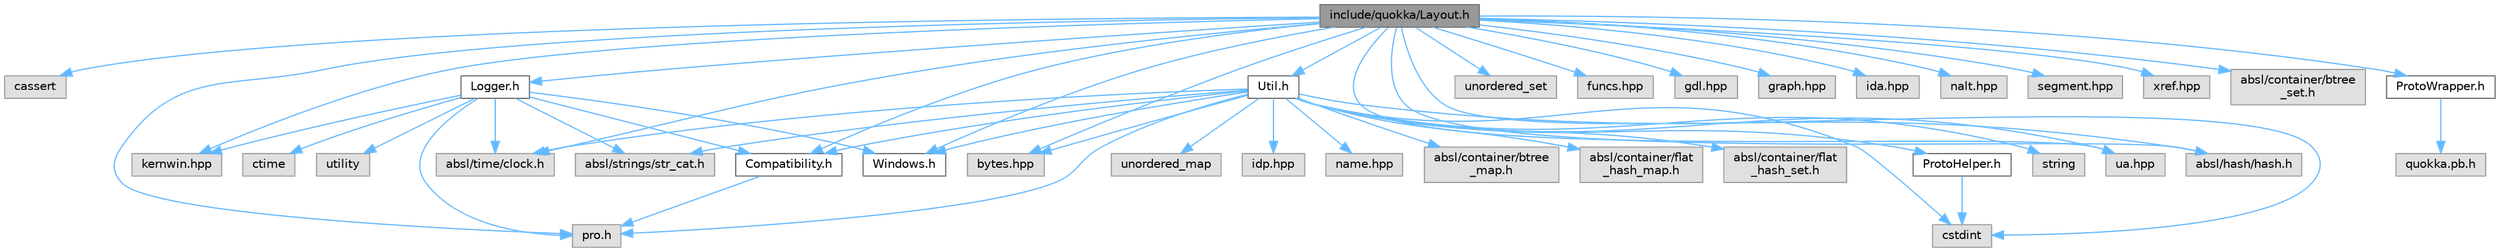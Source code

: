 digraph "include/quokka/Layout.h"
{
 // LATEX_PDF_SIZE
  bgcolor="transparent";
  edge [fontname=Helvetica,fontsize=10,labelfontname=Helvetica,labelfontsize=10];
  node [fontname=Helvetica,fontsize=10,shape=box,height=0.2,width=0.4];
  Node1 [id="Node000001",label="include/quokka/Layout.h",height=0.2,width=0.4,color="gray40", fillcolor="grey60", style="filled", fontcolor="black",tooltip=" "];
  Node1 -> Node2 [id="edge1_Node000001_Node000002",color="steelblue1",style="solid",tooltip=" "];
  Node2 [id="Node000002",label="cassert",height=0.2,width=0.4,color="grey60", fillcolor="#E0E0E0", style="filled",tooltip=" "];
  Node1 -> Node3 [id="edge2_Node000001_Node000003",color="steelblue1",style="solid",tooltip=" "];
  Node3 [id="Node000003",label="cstdint",height=0.2,width=0.4,color="grey60", fillcolor="#E0E0E0", style="filled",tooltip=" "];
  Node1 -> Node4 [id="edge3_Node000001_Node000004",color="steelblue1",style="solid",tooltip=" "];
  Node4 [id="Node000004",label="unordered_set",height=0.2,width=0.4,color="grey60", fillcolor="#E0E0E0", style="filled",tooltip=" "];
  Node1 -> Node5 [id="edge4_Node000001_Node000005",color="steelblue1",style="solid",tooltip=" "];
  Node5 [id="Node000005",label="Compatibility.h",height=0.2,width=0.4,color="grey40", fillcolor="white", style="filled",URL="$Compatibility_8h.html",tooltip=" "];
  Node5 -> Node6 [id="edge5_Node000005_Node000006",color="steelblue1",style="solid",tooltip=" "];
  Node6 [id="Node000006",label="pro.h",height=0.2,width=0.4,color="grey60", fillcolor="#E0E0E0", style="filled",tooltip=" "];
  Node1 -> Node6 [id="edge6_Node000001_Node000006",color="steelblue1",style="solid",tooltip=" "];
  Node1 -> Node7 [id="edge7_Node000001_Node000007",color="steelblue1",style="solid",tooltip=" "];
  Node7 [id="Node000007",label="bytes.hpp",height=0.2,width=0.4,color="grey60", fillcolor="#E0E0E0", style="filled",tooltip=" "];
  Node1 -> Node8 [id="edge8_Node000001_Node000008",color="steelblue1",style="solid",tooltip=" "];
  Node8 [id="Node000008",label="funcs.hpp",height=0.2,width=0.4,color="grey60", fillcolor="#E0E0E0", style="filled",tooltip=" "];
  Node1 -> Node9 [id="edge9_Node000001_Node000009",color="steelblue1",style="solid",tooltip=" "];
  Node9 [id="Node000009",label="gdl.hpp",height=0.2,width=0.4,color="grey60", fillcolor="#E0E0E0", style="filled",tooltip=" "];
  Node1 -> Node10 [id="edge10_Node000001_Node000010",color="steelblue1",style="solid",tooltip=" "];
  Node10 [id="Node000010",label="graph.hpp",height=0.2,width=0.4,color="grey60", fillcolor="#E0E0E0", style="filled",tooltip=" "];
  Node1 -> Node11 [id="edge11_Node000001_Node000011",color="steelblue1",style="solid",tooltip=" "];
  Node11 [id="Node000011",label="ida.hpp",height=0.2,width=0.4,color="grey60", fillcolor="#E0E0E0", style="filled",tooltip=" "];
  Node1 -> Node12 [id="edge12_Node000001_Node000012",color="steelblue1",style="solid",tooltip=" "];
  Node12 [id="Node000012",label="kernwin.hpp",height=0.2,width=0.4,color="grey60", fillcolor="#E0E0E0", style="filled",tooltip=" "];
  Node1 -> Node13 [id="edge13_Node000001_Node000013",color="steelblue1",style="solid",tooltip=" "];
  Node13 [id="Node000013",label="nalt.hpp",height=0.2,width=0.4,color="grey60", fillcolor="#E0E0E0", style="filled",tooltip=" "];
  Node1 -> Node14 [id="edge14_Node000001_Node000014",color="steelblue1",style="solid",tooltip=" "];
  Node14 [id="Node000014",label="segment.hpp",height=0.2,width=0.4,color="grey60", fillcolor="#E0E0E0", style="filled",tooltip=" "];
  Node1 -> Node15 [id="edge15_Node000001_Node000015",color="steelblue1",style="solid",tooltip=" "];
  Node15 [id="Node000015",label="ua.hpp",height=0.2,width=0.4,color="grey60", fillcolor="#E0E0E0", style="filled",tooltip=" "];
  Node1 -> Node16 [id="edge16_Node000001_Node000016",color="steelblue1",style="solid",tooltip=" "];
  Node16 [id="Node000016",label="xref.hpp",height=0.2,width=0.4,color="grey60", fillcolor="#E0E0E0", style="filled",tooltip=" "];
  Node1 -> Node17 [id="edge17_Node000001_Node000017",color="steelblue1",style="solid",tooltip=" "];
  Node17 [id="Node000017",label="absl/container/btree\l_set.h",height=0.2,width=0.4,color="grey60", fillcolor="#E0E0E0", style="filled",tooltip=" "];
  Node1 -> Node18 [id="edge18_Node000001_Node000018",color="steelblue1",style="solid",tooltip=" "];
  Node18 [id="Node000018",label="absl/hash/hash.h",height=0.2,width=0.4,color="grey60", fillcolor="#E0E0E0", style="filled",tooltip=" "];
  Node1 -> Node19 [id="edge19_Node000001_Node000019",color="steelblue1",style="solid",tooltip=" "];
  Node19 [id="Node000019",label="absl/time/clock.h",height=0.2,width=0.4,color="grey60", fillcolor="#E0E0E0", style="filled",tooltip=" "];
  Node1 -> Node20 [id="edge20_Node000001_Node000020",color="steelblue1",style="solid",tooltip=" "];
  Node20 [id="Node000020",label="Logger.h",height=0.2,width=0.4,color="grey40", fillcolor="white", style="filled",URL="$Logger_8h.html",tooltip=" "];
  Node20 -> Node21 [id="edge21_Node000020_Node000021",color="steelblue1",style="solid",tooltip=" "];
  Node21 [id="Node000021",label="ctime",height=0.2,width=0.4,color="grey60", fillcolor="#E0E0E0", style="filled",tooltip=" "];
  Node20 -> Node22 [id="edge22_Node000020_Node000022",color="steelblue1",style="solid",tooltip=" "];
  Node22 [id="Node000022",label="utility",height=0.2,width=0.4,color="grey60", fillcolor="#E0E0E0", style="filled",tooltip=" "];
  Node20 -> Node5 [id="edge23_Node000020_Node000005",color="steelblue1",style="solid",tooltip=" "];
  Node20 -> Node6 [id="edge24_Node000020_Node000006",color="steelblue1",style="solid",tooltip=" "];
  Node20 -> Node12 [id="edge25_Node000020_Node000012",color="steelblue1",style="solid",tooltip=" "];
  Node20 -> Node23 [id="edge26_Node000020_Node000023",color="steelblue1",style="solid",tooltip=" "];
  Node23 [id="Node000023",label="absl/strings/str_cat.h",height=0.2,width=0.4,color="grey60", fillcolor="#E0E0E0", style="filled",tooltip=" "];
  Node20 -> Node19 [id="edge27_Node000020_Node000019",color="steelblue1",style="solid",tooltip=" "];
  Node20 -> Node24 [id="edge28_Node000020_Node000024",color="steelblue1",style="solid",tooltip=" "];
  Node24 [id="Node000024",label="Windows.h",height=0.2,width=0.4,color="grey40", fillcolor="white", style="filled",URL="$Windows_8h.html",tooltip=" "];
  Node1 -> Node25 [id="edge29_Node000001_Node000025",color="steelblue1",style="solid",tooltip=" "];
  Node25 [id="Node000025",label="ProtoWrapper.h",height=0.2,width=0.4,color="grey40", fillcolor="white", style="filled",URL="$ProtoWrapper_8h.html",tooltip=" "];
  Node25 -> Node26 [id="edge30_Node000025_Node000026",color="steelblue1",style="solid",tooltip=" "];
  Node26 [id="Node000026",label="quokka.pb.h",height=0.2,width=0.4,color="grey60", fillcolor="#E0E0E0", style="filled",tooltip=" "];
  Node1 -> Node27 [id="edge31_Node000001_Node000027",color="steelblue1",style="solid",tooltip=" "];
  Node27 [id="Node000027",label="Util.h",height=0.2,width=0.4,color="grey40", fillcolor="white", style="filled",URL="$Util_8h.html",tooltip=" "];
  Node27 -> Node3 [id="edge32_Node000027_Node000003",color="steelblue1",style="solid",tooltip=" "];
  Node27 -> Node28 [id="edge33_Node000027_Node000028",color="steelblue1",style="solid",tooltip=" "];
  Node28 [id="Node000028",label="string",height=0.2,width=0.4,color="grey60", fillcolor="#E0E0E0", style="filled",tooltip=" "];
  Node27 -> Node29 [id="edge34_Node000027_Node000029",color="steelblue1",style="solid",tooltip=" "];
  Node29 [id="Node000029",label="unordered_map",height=0.2,width=0.4,color="grey60", fillcolor="#E0E0E0", style="filled",tooltip=" "];
  Node27 -> Node5 [id="edge35_Node000027_Node000005",color="steelblue1",style="solid",tooltip=" "];
  Node27 -> Node6 [id="edge36_Node000027_Node000006",color="steelblue1",style="solid",tooltip=" "];
  Node27 -> Node7 [id="edge37_Node000027_Node000007",color="steelblue1",style="solid",tooltip=" "];
  Node27 -> Node30 [id="edge38_Node000027_Node000030",color="steelblue1",style="solid",tooltip=" "];
  Node30 [id="Node000030",label="idp.hpp",height=0.2,width=0.4,color="grey60", fillcolor="#E0E0E0", style="filled",tooltip=" "];
  Node27 -> Node31 [id="edge39_Node000027_Node000031",color="steelblue1",style="solid",tooltip=" "];
  Node31 [id="Node000031",label="name.hpp",height=0.2,width=0.4,color="grey60", fillcolor="#E0E0E0", style="filled",tooltip=" "];
  Node27 -> Node15 [id="edge40_Node000027_Node000015",color="steelblue1",style="solid",tooltip=" "];
  Node27 -> Node32 [id="edge41_Node000027_Node000032",color="steelblue1",style="solid",tooltip=" "];
  Node32 [id="Node000032",label="absl/container/btree\l_map.h",height=0.2,width=0.4,color="grey60", fillcolor="#E0E0E0", style="filled",tooltip=" "];
  Node27 -> Node33 [id="edge42_Node000027_Node000033",color="steelblue1",style="solid",tooltip=" "];
  Node33 [id="Node000033",label="absl/container/flat\l_hash_map.h",height=0.2,width=0.4,color="grey60", fillcolor="#E0E0E0", style="filled",tooltip=" "];
  Node27 -> Node34 [id="edge43_Node000027_Node000034",color="steelblue1",style="solid",tooltip=" "];
  Node34 [id="Node000034",label="absl/container/flat\l_hash_set.h",height=0.2,width=0.4,color="grey60", fillcolor="#E0E0E0", style="filled",tooltip=" "];
  Node27 -> Node18 [id="edge44_Node000027_Node000018",color="steelblue1",style="solid",tooltip=" "];
  Node27 -> Node23 [id="edge45_Node000027_Node000023",color="steelblue1",style="solid",tooltip=" "];
  Node27 -> Node19 [id="edge46_Node000027_Node000019",color="steelblue1",style="solid",tooltip=" "];
  Node27 -> Node35 [id="edge47_Node000027_Node000035",color="steelblue1",style="solid",tooltip=" "];
  Node35 [id="Node000035",label="ProtoHelper.h",height=0.2,width=0.4,color="grey40", fillcolor="white", style="filled",URL="$ProtoHelper_8h.html",tooltip=" "];
  Node35 -> Node3 [id="edge48_Node000035_Node000003",color="steelblue1",style="solid",tooltip=" "];
  Node27 -> Node24 [id="edge49_Node000027_Node000024",color="steelblue1",style="solid",tooltip=" "];
  Node1 -> Node24 [id="edge50_Node000001_Node000024",color="steelblue1",style="solid",tooltip=" "];
}
